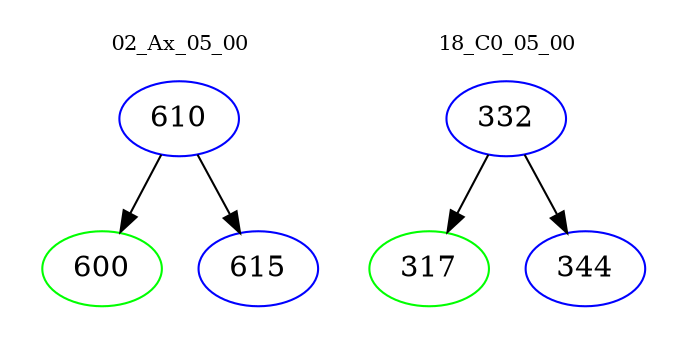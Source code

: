 digraph{
subgraph cluster_0 {
color = white
label = "02_Ax_05_00";
fontsize=10;
T0_610 [label="610", color="blue"]
T0_610 -> T0_600 [color="black"]
T0_600 [label="600", color="green"]
T0_610 -> T0_615 [color="black"]
T0_615 [label="615", color="blue"]
}
subgraph cluster_1 {
color = white
label = "18_C0_05_00";
fontsize=10;
T1_332 [label="332", color="blue"]
T1_332 -> T1_317 [color="black"]
T1_317 [label="317", color="green"]
T1_332 -> T1_344 [color="black"]
T1_344 [label="344", color="blue"]
}
}
